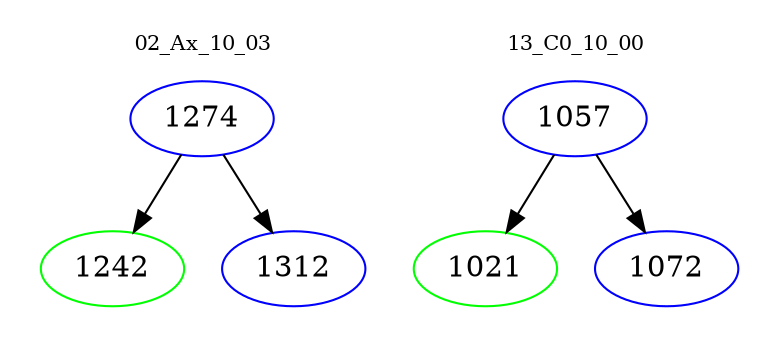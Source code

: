 digraph{
subgraph cluster_0 {
color = white
label = "02_Ax_10_03";
fontsize=10;
T0_1274 [label="1274", color="blue"]
T0_1274 -> T0_1242 [color="black"]
T0_1242 [label="1242", color="green"]
T0_1274 -> T0_1312 [color="black"]
T0_1312 [label="1312", color="blue"]
}
subgraph cluster_1 {
color = white
label = "13_C0_10_00";
fontsize=10;
T1_1057 [label="1057", color="blue"]
T1_1057 -> T1_1021 [color="black"]
T1_1021 [label="1021", color="green"]
T1_1057 -> T1_1072 [color="black"]
T1_1072 [label="1072", color="blue"]
}
}
